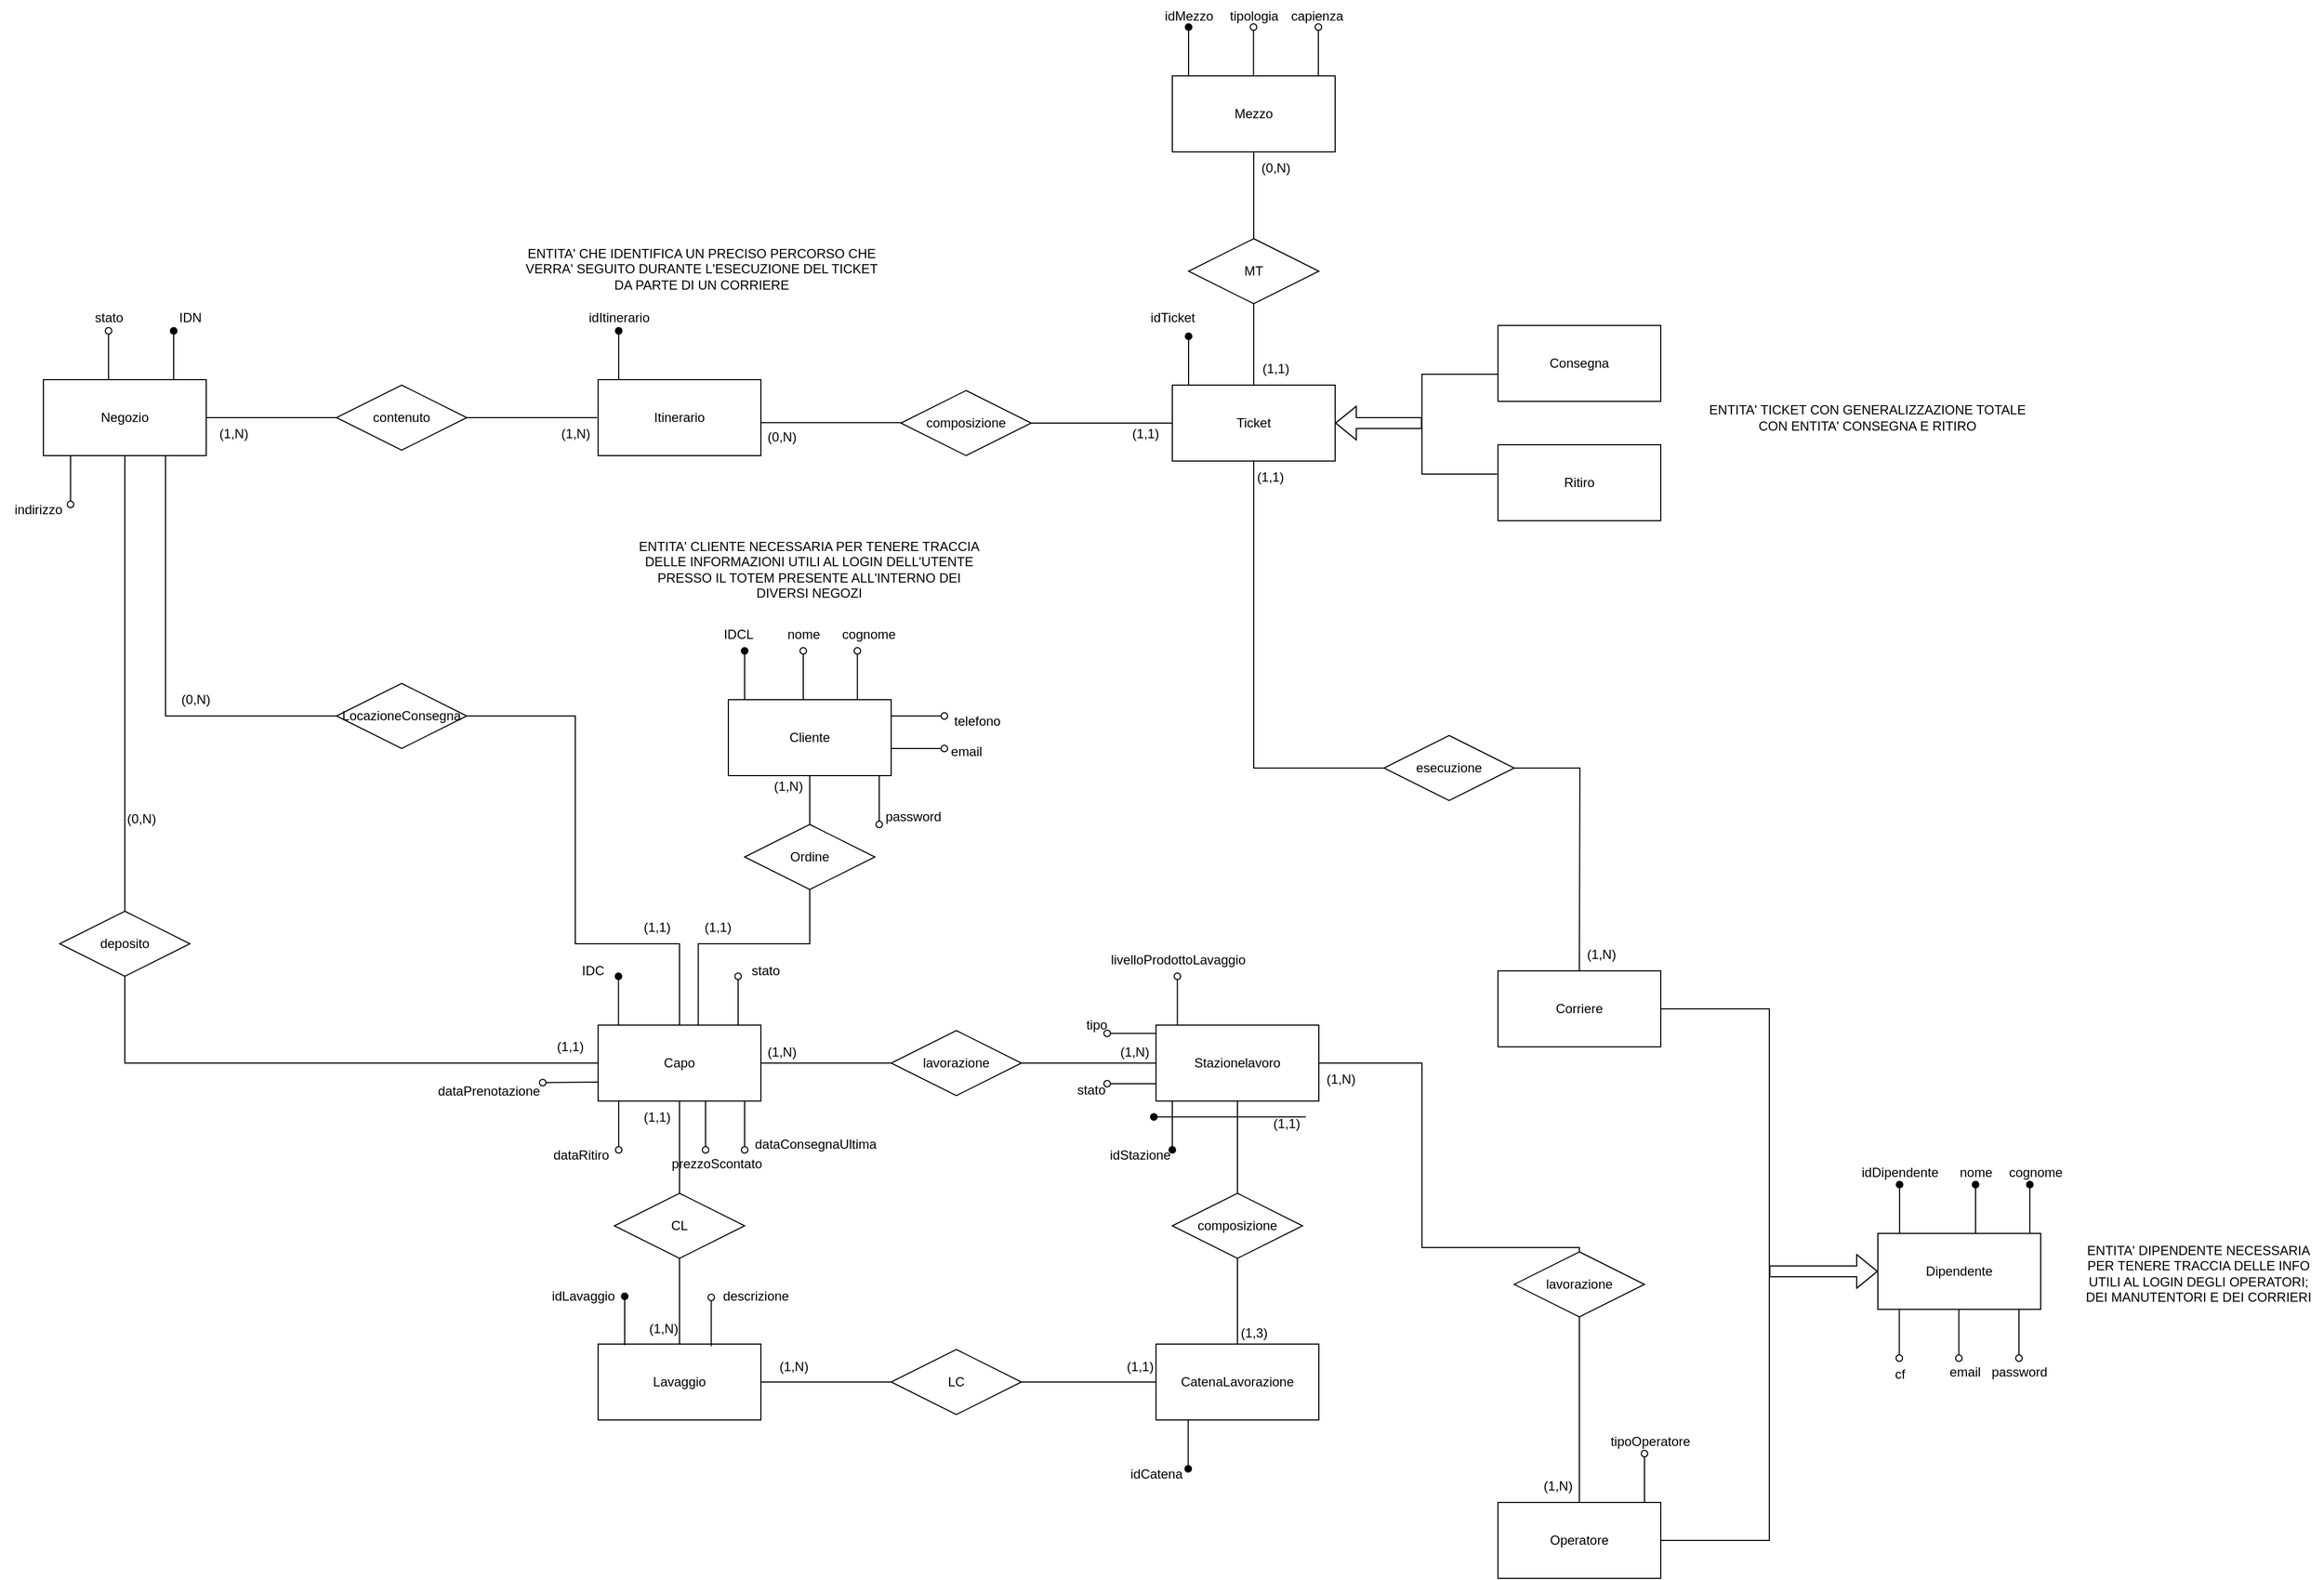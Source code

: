 <mxfile version="26.0.11">
  <diagram name="Pagina-1" id="8NmLOyiehX31uicMf2Df">
    <mxGraphModel grid="1" page="1" gridSize="10" guides="1" tooltips="1" connect="1" arrows="1" fold="1" pageScale="1" pageWidth="827" pageHeight="1169" math="0" shadow="0">
      <root>
        <mxCell id="0" />
        <mxCell id="1" parent="0" />
        <mxCell id="BSL_xYLB4QDLoyPBd5GA-84" style="edgeStyle=orthogonalEdgeStyle;rounded=0;orthogonalLoop=1;jettySize=auto;html=1;startArrow=open;startFill=0;endArrow=none;shape=flexArrow;fillColor=light-dark(#FFFFFF,#FFFFFF);" edge="1" parent="1" source="BSL_xYLB4QDLoyPBd5GA-8">
          <mxGeometry relative="1" as="geometry">
            <mxPoint x="2307" y="550" as="targetPoint" />
          </mxGeometry>
        </mxCell>
        <mxCell id="BSL_xYLB4QDLoyPBd5GA-8" value="Ticket" style="whiteSpace=wrap;html=1;align=center;" vertex="1" parent="1">
          <mxGeometry x="2077" y="515" width="150" height="70" as="geometry" />
        </mxCell>
        <mxCell id="BSL_xYLB4QDLoyPBd5GA-10" value="Capo" style="whiteSpace=wrap;html=1;align=center;" vertex="1" parent="1">
          <mxGeometry x="1548" y="1105" width="150" height="70" as="geometry" />
        </mxCell>
        <mxCell id="BSL_xYLB4QDLoyPBd5GA-11" value="Cliente" style="whiteSpace=wrap;html=1;align=center;" vertex="1" parent="1">
          <mxGeometry x="1668" y="805" width="150" height="70" as="geometry" />
        </mxCell>
        <mxCell id="BSL_xYLB4QDLoyPBd5GA-12" value="Corriere" style="whiteSpace=wrap;html=1;align=center;" vertex="1" parent="1">
          <mxGeometry x="2377" y="1055" width="150" height="70" as="geometry" />
        </mxCell>
        <mxCell id="BSL_xYLB4QDLoyPBd5GA-13" value="Mezzo" style="whiteSpace=wrap;html=1;align=center;" vertex="1" parent="1">
          <mxGeometry x="2077" y="230" width="150" height="70" as="geometry" />
        </mxCell>
        <mxCell id="BSL_xYLB4QDLoyPBd5GA-14" value="Negozio" style="whiteSpace=wrap;html=1;align=center;" vertex="1" parent="1">
          <mxGeometry x="1037" y="510" width="150" height="70" as="geometry" />
        </mxCell>
        <mxCell id="BSL_xYLB4QDLoyPBd5GA-15" value="Itinerario" style="whiteSpace=wrap;html=1;align=center;" vertex="1" parent="1">
          <mxGeometry x="1548" y="510" width="150" height="70" as="geometry" />
        </mxCell>
        <mxCell id="BSL_xYLB4QDLoyPBd5GA-16" value="Stazionelavoro" style="whiteSpace=wrap;html=1;align=center;" vertex="1" parent="1">
          <mxGeometry x="2062" y="1105" width="150" height="70" as="geometry" />
        </mxCell>
        <mxCell id="BSL_xYLB4QDLoyPBd5GA-88" style="edgeStyle=orthogonalEdgeStyle;rounded=0;orthogonalLoop=1;jettySize=auto;html=1;endArrow=none;startFill=0;shape=flexArrow;startArrow=block;fillColor=light-dark(#FFFFFF,#FFFFFF);" edge="1" parent="1" source="BSL_xYLB4QDLoyPBd5GA-18">
          <mxGeometry relative="1" as="geometry">
            <mxPoint x="2627" y="1332" as="targetPoint" />
          </mxGeometry>
        </mxCell>
        <mxCell id="BSL_xYLB4QDLoyPBd5GA-18" value="Dipendente" style="whiteSpace=wrap;html=1;align=center;" vertex="1" parent="1">
          <mxGeometry x="2727" y="1297" width="150" height="70" as="geometry" />
        </mxCell>
        <mxCell id="BSL_xYLB4QDLoyPBd5GA-19" value="Operatore" style="whiteSpace=wrap;html=1;align=center;" vertex="1" parent="1">
          <mxGeometry x="2377" y="1545" width="150" height="70" as="geometry" />
        </mxCell>
        <mxCell id="BSL_xYLB4QDLoyPBd5GA-21" value="CatenaLavorazione" style="whiteSpace=wrap;html=1;align=center;" vertex="1" parent="1">
          <mxGeometry x="2062" y="1399" width="150" height="70" as="geometry" />
        </mxCell>
        <mxCell id="BSL_xYLB4QDLoyPBd5GA-73" style="edgeStyle=orthogonalEdgeStyle;rounded=0;orthogonalLoop=1;jettySize=auto;html=1;exitX=0.5;exitY=0;exitDx=0;exitDy=0;entryX=0.5;entryY=1;entryDx=0;entryDy=0;endArrow=none;startFill=0;" edge="1" parent="1" source="BSL_xYLB4QDLoyPBd5GA-22" target="BSL_xYLB4QDLoyPBd5GA-65">
          <mxGeometry relative="1" as="geometry" />
        </mxCell>
        <mxCell id="BSL_xYLB4QDLoyPBd5GA-22" value="Lavaggio" style="whiteSpace=wrap;html=1;align=center;" vertex="1" parent="1">
          <mxGeometry x="1548" y="1399" width="150" height="70" as="geometry" />
        </mxCell>
        <mxCell id="BSL_xYLB4QDLoyPBd5GA-24" value="Consegna" style="whiteSpace=wrap;html=1;align=center;" vertex="1" parent="1">
          <mxGeometry x="2377" y="460" width="150" height="70" as="geometry" />
        </mxCell>
        <mxCell id="BSL_xYLB4QDLoyPBd5GA-26" value="Ritiro" style="whiteSpace=wrap;html=1;align=center;" vertex="1" parent="1">
          <mxGeometry x="2377" y="570" width="150" height="70" as="geometry" />
        </mxCell>
        <mxCell id="BSL_xYLB4QDLoyPBd5GA-48" style="edgeStyle=orthogonalEdgeStyle;rounded=0;orthogonalLoop=1;jettySize=auto;html=1;endArrow=none;startFill=0;" edge="1" parent="1" source="BSL_xYLB4QDLoyPBd5GA-33">
          <mxGeometry relative="1" as="geometry">
            <mxPoint x="1547.0" y="545" as="targetPoint" />
          </mxGeometry>
        </mxCell>
        <mxCell id="BSL_xYLB4QDLoyPBd5GA-33" value="contenuto" style="shape=rhombus;perimeter=rhombusPerimeter;whiteSpace=wrap;html=1;align=center;" vertex="1" parent="1">
          <mxGeometry x="1307" y="515" width="120" height="60" as="geometry" />
        </mxCell>
        <mxCell id="BSL_xYLB4QDLoyPBd5GA-34" value="composizione" style="shape=rhombus;perimeter=rhombusPerimeter;whiteSpace=wrap;html=1;align=center;" vertex="1" parent="1">
          <mxGeometry x="1827" y="520" width="120" height="60" as="geometry" />
        </mxCell>
        <mxCell id="BSL_xYLB4QDLoyPBd5GA-46" style="edgeStyle=orthogonalEdgeStyle;rounded=0;orthogonalLoop=1;jettySize=auto;html=1;exitX=0.5;exitY=1;exitDx=0;exitDy=0;entryX=0.5;entryY=0;entryDx=0;entryDy=0;endArrow=none;startFill=0;" edge="1" parent="1" source="BSL_xYLB4QDLoyPBd5GA-35" target="BSL_xYLB4QDLoyPBd5GA-8">
          <mxGeometry relative="1" as="geometry" />
        </mxCell>
        <mxCell id="BSL_xYLB4QDLoyPBd5GA-35" value="MT" style="shape=rhombus;perimeter=rhombusPerimeter;whiteSpace=wrap;html=1;align=center;" vertex="1" parent="1">
          <mxGeometry x="2092" y="380" width="120" height="60" as="geometry" />
        </mxCell>
        <mxCell id="BSL_xYLB4QDLoyPBd5GA-41" value="" style="endArrow=none;html=1;rounded=0;exitX=1;exitY=0.5;exitDx=0;exitDy=0;entryX=0;entryY=0.5;entryDx=0;entryDy=0;" edge="1" parent="1" source="BSL_xYLB4QDLoyPBd5GA-34" target="BSL_xYLB4QDLoyPBd5GA-8">
          <mxGeometry relative="1" as="geometry">
            <mxPoint x="1917" y="548.46" as="sourcePoint" />
            <mxPoint x="2077" y="548.46" as="targetPoint" />
          </mxGeometry>
        </mxCell>
        <mxCell id="BSL_xYLB4QDLoyPBd5GA-42" value="" style="endArrow=none;html=1;rounded=0;exitX=0.5;exitY=1;exitDx=0;exitDy=0;entryX=0.5;entryY=0;entryDx=0;entryDy=0;" edge="1" parent="1" source="BSL_xYLB4QDLoyPBd5GA-13" target="BSL_xYLB4QDLoyPBd5GA-35">
          <mxGeometry relative="1" as="geometry">
            <mxPoint x="1908" y="418.67" as="sourcePoint" />
            <mxPoint x="2068" y="418.67" as="targetPoint" />
          </mxGeometry>
        </mxCell>
        <mxCell id="BSL_xYLB4QDLoyPBd5GA-47" value="" style="endArrow=none;html=1;rounded=0;exitX=1;exitY=0.5;exitDx=0;exitDy=0;entryX=0;entryY=0.5;entryDx=0;entryDy=0;" edge="1" parent="1">
          <mxGeometry relative="1" as="geometry">
            <mxPoint x="1698" y="549.57" as="sourcePoint" />
            <mxPoint x="1828" y="549.57" as="targetPoint" />
          </mxGeometry>
        </mxCell>
        <mxCell id="BSL_xYLB4QDLoyPBd5GA-49" style="edgeStyle=orthogonalEdgeStyle;rounded=0;orthogonalLoop=1;jettySize=auto;html=1;endArrow=none;startFill=0;exitX=1;exitY=0.5;exitDx=0;exitDy=0;" edge="1" parent="1" source="BSL_xYLB4QDLoyPBd5GA-14">
          <mxGeometry relative="1" as="geometry">
            <mxPoint x="1307" y="545" as="targetPoint" />
            <mxPoint x="1187" y="544.7" as="sourcePoint" />
          </mxGeometry>
        </mxCell>
        <mxCell id="BSL_xYLB4QDLoyPBd5GA-54" style="edgeStyle=orthogonalEdgeStyle;rounded=0;orthogonalLoop=1;jettySize=auto;html=1;exitX=0.5;exitY=1;exitDx=0;exitDy=0;entryX=0.615;entryY=0.002;entryDx=0;entryDy=0;endArrow=none;startFill=0;entryPerimeter=0;" edge="1" parent="1" source="BSL_xYLB4QDLoyPBd5GA-56" target="BSL_xYLB4QDLoyPBd5GA-10">
          <mxGeometry relative="1" as="geometry">
            <mxPoint x="571" y="1125" as="targetPoint" />
            <Array as="points">
              <mxPoint x="1743" y="1030" />
              <mxPoint x="1640" y="1030" />
            </Array>
          </mxGeometry>
        </mxCell>
        <mxCell id="BSL_xYLB4QDLoyPBd5GA-55" style="edgeStyle=orthogonalEdgeStyle;rounded=0;orthogonalLoop=1;jettySize=auto;html=1;exitX=0.5;exitY=0;exitDx=0;exitDy=0;entryX=0.5;entryY=1;entryDx=0;entryDy=0;endArrow=none;startFill=0;" edge="1" parent="1" source="BSL_xYLB4QDLoyPBd5GA-56" target="BSL_xYLB4QDLoyPBd5GA-11">
          <mxGeometry relative="1" as="geometry">
            <mxPoint x="261" y="1125" as="targetPoint" />
          </mxGeometry>
        </mxCell>
        <mxCell id="BSL_xYLB4QDLoyPBd5GA-56" value="Ordine" style="shape=rhombus;perimeter=rhombusPerimeter;whiteSpace=wrap;html=1;align=center;" vertex="1" parent="1">
          <mxGeometry x="1683" y="920" width="120" height="60" as="geometry" />
        </mxCell>
        <mxCell id="BSL_xYLB4QDLoyPBd5GA-62" style="edgeStyle=orthogonalEdgeStyle;rounded=0;orthogonalLoop=1;jettySize=auto;html=1;exitX=0.5;exitY=1;exitDx=0;exitDy=0;entryX=0;entryY=0.5;entryDx=0;entryDy=0;endArrow=none;startFill=0;" edge="1" parent="1" source="0ST2DalK9iaWjP2B9BpB-4" target="BSL_xYLB4QDLoyPBd5GA-10">
          <mxGeometry relative="1" as="geometry">
            <mxPoint x="1112" y="1105" as="targetPoint" />
            <mxPoint x="1112" y="1015" as="sourcePoint" />
          </mxGeometry>
        </mxCell>
        <mxCell id="BSL_xYLB4QDLoyPBd5GA-64" value="" style="endArrow=none;html=1;rounded=0;exitX=0.5;exitY=1;exitDx=0;exitDy=0;entryX=0.5;entryY=0;entryDx=0;entryDy=0;" edge="1" parent="1" source="BSL_xYLB4QDLoyPBd5GA-14" target="0ST2DalK9iaWjP2B9BpB-4">
          <mxGeometry relative="1" as="geometry">
            <mxPoint x="1112" y="875" as="sourcePoint" />
            <mxPoint x="1112" y="955" as="targetPoint" />
          </mxGeometry>
        </mxCell>
        <mxCell id="BSL_xYLB4QDLoyPBd5GA-67" style="edgeStyle=orthogonalEdgeStyle;rounded=0;orthogonalLoop=1;jettySize=auto;html=1;exitX=0.5;exitY=0;exitDx=0;exitDy=0;entryX=0.5;entryY=1;entryDx=0;entryDy=0;endArrow=none;startFill=0;" edge="1" parent="1" source="BSL_xYLB4QDLoyPBd5GA-65" target="BSL_xYLB4QDLoyPBd5GA-10">
          <mxGeometry relative="1" as="geometry" />
        </mxCell>
        <mxCell id="BSL_xYLB4QDLoyPBd5GA-65" value="CL" style="shape=rhombus;perimeter=rhombusPerimeter;whiteSpace=wrap;html=1;align=center;" vertex="1" parent="1">
          <mxGeometry x="1563" y="1260" width="120" height="60" as="geometry" />
        </mxCell>
        <mxCell id="BSL_xYLB4QDLoyPBd5GA-74" style="edgeStyle=orthogonalEdgeStyle;rounded=0;orthogonalLoop=1;jettySize=auto;html=1;exitX=0;exitY=0.5;exitDx=0;exitDy=0;endArrow=none;startFill=0;entryX=1;entryY=0.5;entryDx=0;entryDy=0;" edge="1" parent="1" source="BSL_xYLB4QDLoyPBd5GA-76" target="BSL_xYLB4QDLoyPBd5GA-10">
          <mxGeometry relative="1" as="geometry">
            <mxPoint x="1697" y="1140" as="targetPoint" />
          </mxGeometry>
        </mxCell>
        <mxCell id="BSL_xYLB4QDLoyPBd5GA-75" style="edgeStyle=orthogonalEdgeStyle;rounded=0;orthogonalLoop=1;jettySize=auto;html=1;exitX=1;exitY=0.5;exitDx=0;exitDy=0;entryX=0;entryY=0.5;entryDx=0;entryDy=0;endArrow=none;startFill=0;" edge="1" parent="1" source="BSL_xYLB4QDLoyPBd5GA-76" target="BSL_xYLB4QDLoyPBd5GA-16">
          <mxGeometry relative="1" as="geometry">
            <mxPoint x="2059" y="1140" as="targetPoint" />
          </mxGeometry>
        </mxCell>
        <mxCell id="BSL_xYLB4QDLoyPBd5GA-76" value="lavorazione" style="shape=rhombus;perimeter=rhombusPerimeter;whiteSpace=wrap;html=1;align=center;" vertex="1" parent="1">
          <mxGeometry x="1818" y="1110" width="120" height="60" as="geometry" />
        </mxCell>
        <mxCell id="BSL_xYLB4QDLoyPBd5GA-78" style="edgeStyle=orthogonalEdgeStyle;rounded=0;orthogonalLoop=1;jettySize=auto;html=1;exitX=0.5;exitY=1;exitDx=0;exitDy=0;entryX=0.5;entryY=0;entryDx=0;entryDy=0;endArrow=none;startFill=0;" edge="1" parent="1" source="BSL_xYLB4QDLoyPBd5GA-80" target="BSL_xYLB4QDLoyPBd5GA-21">
          <mxGeometry relative="1" as="geometry">
            <mxPoint x="2137" y="1400" as="targetPoint" />
          </mxGeometry>
        </mxCell>
        <mxCell id="BSL_xYLB4QDLoyPBd5GA-79" style="edgeStyle=orthogonalEdgeStyle;rounded=0;orthogonalLoop=1;jettySize=auto;html=1;exitX=0.5;exitY=0;exitDx=0;exitDy=0;entryX=0.5;entryY=1;entryDx=0;entryDy=0;endArrow=none;startFill=0;" edge="1" parent="1" source="BSL_xYLB4QDLoyPBd5GA-80" target="BSL_xYLB4QDLoyPBd5GA-16">
          <mxGeometry relative="1" as="geometry">
            <mxPoint x="2137" y="1175" as="targetPoint" />
          </mxGeometry>
        </mxCell>
        <mxCell id="BSL_xYLB4QDLoyPBd5GA-80" value="composizione" style="shape=rhombus;perimeter=rhombusPerimeter;whiteSpace=wrap;html=1;align=center;" vertex="1" parent="1">
          <mxGeometry x="2077" y="1260" width="120" height="60" as="geometry" />
        </mxCell>
        <mxCell id="BSL_xYLB4QDLoyPBd5GA-87" style="edgeStyle=orthogonalEdgeStyle;rounded=0;orthogonalLoop=1;jettySize=auto;html=1;endArrow=none;startFill=0;exitX=0;exitY=0.643;exitDx=0;exitDy=0;exitPerimeter=0;entryX=-0.005;entryY=0.386;entryDx=0;entryDy=0;entryPerimeter=0;" edge="1" parent="1" source="BSL_xYLB4QDLoyPBd5GA-24" target="BSL_xYLB4QDLoyPBd5GA-26">
          <mxGeometry relative="1" as="geometry">
            <mxPoint x="2307" y="505" as="sourcePoint" />
            <mxPoint x="2307" y="595" as="targetPoint" />
            <Array as="points">
              <mxPoint x="2307" y="505" />
              <mxPoint x="2307" y="597" />
            </Array>
          </mxGeometry>
        </mxCell>
        <mxCell id="BSL_xYLB4QDLoyPBd5GA-89" style="edgeStyle=orthogonalEdgeStyle;rounded=0;orthogonalLoop=1;jettySize=auto;html=1;endArrow=none;startFill=0;entryX=1;entryY=0.5;entryDx=0;entryDy=0;exitX=1;exitY=0.5;exitDx=0;exitDy=0;" edge="1" parent="1" source="BSL_xYLB4QDLoyPBd5GA-19" target="BSL_xYLB4QDLoyPBd5GA-12">
          <mxGeometry relative="1" as="geometry">
            <mxPoint x="2627" y="1095" as="targetPoint" />
            <mxPoint x="2627" y="1870" as="sourcePoint" />
            <Array as="points">
              <mxPoint x="2627" y="1580" />
              <mxPoint x="2627" y="1090" />
            </Array>
          </mxGeometry>
        </mxCell>
        <mxCell id="BSL_xYLB4QDLoyPBd5GA-93" style="edgeStyle=orthogonalEdgeStyle;rounded=0;orthogonalLoop=1;jettySize=auto;html=1;exitX=1;exitY=0.5;exitDx=0;exitDy=0;entryX=0.5;entryY=0;entryDx=0;entryDy=0;endArrow=none;startFill=0;" edge="1" parent="1" source="BSL_xYLB4QDLoyPBd5GA-94">
          <mxGeometry relative="1" as="geometry">
            <mxPoint x="2452" y="1055" as="targetPoint" />
          </mxGeometry>
        </mxCell>
        <mxCell id="BSL_xYLB4QDLoyPBd5GA-94" value="esecuzione" style="shape=rhombus;perimeter=rhombusPerimeter;whiteSpace=wrap;html=1;align=center;" vertex="1" parent="1">
          <mxGeometry x="2272" y="838" width="120" height="60" as="geometry" />
        </mxCell>
        <mxCell id="BSL_xYLB4QDLoyPBd5GA-95" value="" style="endArrow=none;html=1;rounded=0;exitX=0.5;exitY=1;exitDx=0;exitDy=0;entryX=0;entryY=0.5;entryDx=0;entryDy=0;" edge="1" parent="1" source="BSL_xYLB4QDLoyPBd5GA-8" target="BSL_xYLB4QDLoyPBd5GA-94">
          <mxGeometry relative="1" as="geometry">
            <mxPoint x="2452" y="840" as="sourcePoint" />
            <mxPoint x="2368" y="958.67" as="targetPoint" />
            <Array as="points">
              <mxPoint x="2152" y="868" />
            </Array>
          </mxGeometry>
        </mxCell>
        <mxCell id="BSL_xYLB4QDLoyPBd5GA-102" style="edgeStyle=orthogonalEdgeStyle;rounded=0;orthogonalLoop=1;jettySize=auto;html=1;exitX=0.5;exitY=1;exitDx=0;exitDy=0;entryX=0.5;entryY=0;entryDx=0;entryDy=0;endArrow=none;startFill=0;" edge="1" parent="1" source="BSL_xYLB4QDLoyPBd5GA-103" target="BSL_xYLB4QDLoyPBd5GA-19">
          <mxGeometry relative="1" as="geometry">
            <mxPoint x="2452" y="1614" as="targetPoint" />
          </mxGeometry>
        </mxCell>
        <mxCell id="BSL_xYLB4QDLoyPBd5GA-104" style="edgeStyle=orthogonalEdgeStyle;rounded=0;orthogonalLoop=1;jettySize=auto;html=1;entryX=1;entryY=0.5;entryDx=0;entryDy=0;endArrow=none;startFill=0;exitX=0.5;exitY=0;exitDx=0;exitDy=0;" edge="1" parent="1" source="BSL_xYLB4QDLoyPBd5GA-103" target="BSL_xYLB4QDLoyPBd5GA-16">
          <mxGeometry relative="1" as="geometry">
            <Array as="points">
              <mxPoint x="2452" y="1310" />
              <mxPoint x="2307" y="1310" />
              <mxPoint x="2307" y="1140" />
            </Array>
          </mxGeometry>
        </mxCell>
        <mxCell id="BSL_xYLB4QDLoyPBd5GA-103" value="lavorazione" style="shape=rhombus;perimeter=rhombusPerimeter;whiteSpace=wrap;html=1;align=center;" vertex="1" parent="1">
          <mxGeometry x="2392" y="1314" width="120" height="60" as="geometry" />
        </mxCell>
        <mxCell id="0ST2DalK9iaWjP2B9BpB-4" value="deposito" style="shape=rhombus;perimeter=rhombusPerimeter;whiteSpace=wrap;html=1;align=center;" vertex="1" parent="1">
          <mxGeometry x="1052" y="1000" width="120" height="60" as="geometry" />
        </mxCell>
        <mxCell id="0ST2DalK9iaWjP2B9BpB-19" value="" style="endArrow=oval;html=1;rounded=0;endFill=1;" edge="1" parent="1">
          <mxGeometry width="50" height="50" relative="1" as="geometry">
            <mxPoint x="1157" y="510" as="sourcePoint" />
            <mxPoint x="1157" y="465" as="targetPoint" />
          </mxGeometry>
        </mxCell>
        <mxCell id="0ST2DalK9iaWjP2B9BpB-20" value="IDN" style="text;html=1;align=center;verticalAlign=middle;resizable=0;points=[];autosize=1;strokeColor=none;fillColor=none;" vertex="1" parent="1">
          <mxGeometry x="1152" y="438" width="40" height="30" as="geometry" />
        </mxCell>
        <mxCell id="0ST2DalK9iaWjP2B9BpB-21" value="" style="endArrow=oval;html=1;rounded=0;endFill=0;" edge="1" parent="1">
          <mxGeometry width="50" height="50" relative="1" as="geometry">
            <mxPoint x="1097" y="510" as="sourcePoint" />
            <mxPoint x="1097" y="465" as="targetPoint" />
          </mxGeometry>
        </mxCell>
        <mxCell id="0ST2DalK9iaWjP2B9BpB-22" value="stato" style="text;html=1;align=center;verticalAlign=middle;resizable=0;points=[];autosize=1;strokeColor=none;fillColor=none;" vertex="1" parent="1">
          <mxGeometry x="1072" y="438" width="50" height="30" as="geometry" />
        </mxCell>
        <mxCell id="0ST2DalK9iaWjP2B9BpB-24" value="" style="endArrow=oval;html=1;rounded=0;endFill=1;" edge="1" parent="1">
          <mxGeometry width="50" height="50" relative="1" as="geometry">
            <mxPoint x="1567" y="510" as="sourcePoint" />
            <mxPoint x="1567" y="465" as="targetPoint" />
          </mxGeometry>
        </mxCell>
        <mxCell id="0ST2DalK9iaWjP2B9BpB-25" value="idItinerario" style="text;html=1;align=center;verticalAlign=middle;resizable=0;points=[];autosize=1;strokeColor=none;fillColor=none;" vertex="1" parent="1">
          <mxGeometry x="1527" y="438" width="80" height="30" as="geometry" />
        </mxCell>
        <mxCell id="0ST2DalK9iaWjP2B9BpB-26" value="" style="endArrow=oval;html=1;rounded=0;endFill=1;" edge="1" parent="1">
          <mxGeometry width="50" height="50" relative="1" as="geometry">
            <mxPoint x="2092" y="515" as="sourcePoint" />
            <mxPoint x="2092" y="470" as="targetPoint" />
          </mxGeometry>
        </mxCell>
        <mxCell id="0ST2DalK9iaWjP2B9BpB-27" value="idTicket" style="text;html=1;align=center;verticalAlign=middle;resizable=0;points=[];autosize=1;strokeColor=none;fillColor=none;" vertex="1" parent="1">
          <mxGeometry x="2047" y="438" width="60" height="30" as="geometry" />
        </mxCell>
        <mxCell id="0ST2DalK9iaWjP2B9BpB-28" value="" style="endArrow=oval;html=1;rounded=0;endFill=1;" edge="1" parent="1">
          <mxGeometry width="50" height="50" relative="1" as="geometry">
            <mxPoint x="2092" y="230" as="sourcePoint" />
            <mxPoint x="2092" y="185" as="targetPoint" />
          </mxGeometry>
        </mxCell>
        <mxCell id="0ST2DalK9iaWjP2B9BpB-29" value="idMezzo" style="text;html=1;align=center;verticalAlign=middle;resizable=0;points=[];autosize=1;strokeColor=none;fillColor=none;" vertex="1" parent="1">
          <mxGeometry x="2057" y="160" width="70" height="30" as="geometry" />
        </mxCell>
        <mxCell id="0ST2DalK9iaWjP2B9BpB-30" value="" style="endArrow=oval;html=1;rounded=0;endFill=0;" edge="1" parent="1">
          <mxGeometry width="50" height="50" relative="1" as="geometry">
            <mxPoint x="2151.79" y="230" as="sourcePoint" />
            <mxPoint x="2151.79" y="185" as="targetPoint" />
          </mxGeometry>
        </mxCell>
        <mxCell id="0ST2DalK9iaWjP2B9BpB-31" value="tipologia" style="text;html=1;align=center;verticalAlign=middle;resizable=0;points=[];autosize=1;strokeColor=none;fillColor=none;" vertex="1" parent="1">
          <mxGeometry x="2117" y="160" width="70" height="30" as="geometry" />
        </mxCell>
        <mxCell id="0ST2DalK9iaWjP2B9BpB-32" value="" style="endArrow=oval;html=1;rounded=0;endFill=0;" edge="1" parent="1">
          <mxGeometry width="50" height="50" relative="1" as="geometry">
            <mxPoint x="2211.57" y="230" as="sourcePoint" />
            <mxPoint x="2211.57" y="185" as="targetPoint" />
          </mxGeometry>
        </mxCell>
        <mxCell id="0ST2DalK9iaWjP2B9BpB-33" value="capienza" style="text;html=1;align=center;verticalAlign=middle;resizable=0;points=[];autosize=1;strokeColor=none;fillColor=none;" vertex="1" parent="1">
          <mxGeometry x="2175" y="160" width="70" height="30" as="geometry" />
        </mxCell>
        <mxCell id="0ST2DalK9iaWjP2B9BpB-34" value="" style="endArrow=oval;html=1;rounded=0;endFill=1;" edge="1" parent="1">
          <mxGeometry width="50" height="50" relative="1" as="geometry">
            <mxPoint x="2747" y="1297" as="sourcePoint" />
            <mxPoint x="2747" y="1252" as="targetPoint" />
          </mxGeometry>
        </mxCell>
        <mxCell id="0ST2DalK9iaWjP2B9BpB-35" value="idDipendente" style="text;html=1;align=center;verticalAlign=middle;resizable=0;points=[];autosize=1;strokeColor=none;fillColor=none;" vertex="1" parent="1">
          <mxGeometry x="2702" y="1226" width="90" height="30" as="geometry" />
        </mxCell>
        <mxCell id="0ST2DalK9iaWjP2B9BpB-37" value="" style="endArrow=oval;html=1;rounded=0;endFill=1;" edge="1" parent="1">
          <mxGeometry width="50" height="50" relative="1" as="geometry">
            <mxPoint x="2817" y="1297" as="sourcePoint" />
            <mxPoint x="2817" y="1252" as="targetPoint" />
          </mxGeometry>
        </mxCell>
        <mxCell id="0ST2DalK9iaWjP2B9BpB-38" value="nome" style="text;html=1;align=center;verticalAlign=middle;resizable=0;points=[];autosize=1;strokeColor=none;fillColor=none;" vertex="1" parent="1">
          <mxGeometry x="2792" y="1226" width="50" height="30" as="geometry" />
        </mxCell>
        <mxCell id="0ST2DalK9iaWjP2B9BpB-40" value="" style="endArrow=oval;html=1;rounded=0;endFill=1;" edge="1" parent="1">
          <mxGeometry width="50" height="50" relative="1" as="geometry">
            <mxPoint x="2867" y="1297" as="sourcePoint" />
            <mxPoint x="2867" y="1252" as="targetPoint" />
          </mxGeometry>
        </mxCell>
        <mxCell id="0ST2DalK9iaWjP2B9BpB-41" value="cognome" style="text;html=1;align=center;verticalAlign=middle;resizable=0;points=[];autosize=1;strokeColor=none;fillColor=none;" vertex="1" parent="1">
          <mxGeometry x="2837" y="1226" width="70" height="30" as="geometry" />
        </mxCell>
        <mxCell id="0ST2DalK9iaWjP2B9BpB-43" value="" style="endArrow=none;html=1;rounded=0;endFill=1;startArrow=oval;startFill=0;" edge="1" parent="1">
          <mxGeometry width="50" height="50" relative="1" as="geometry">
            <mxPoint x="2746.74" y="1412" as="sourcePoint" />
            <mxPoint x="2746.74" y="1367" as="targetPoint" />
          </mxGeometry>
        </mxCell>
        <mxCell id="0ST2DalK9iaWjP2B9BpB-44" value="cf" style="text;html=1;align=center;verticalAlign=middle;resizable=0;points=[];autosize=1;strokeColor=none;fillColor=none;" vertex="1" parent="1">
          <mxGeometry x="2732" y="1412" width="30" height="30" as="geometry" />
        </mxCell>
        <mxCell id="0ST2DalK9iaWjP2B9BpB-55" value="" style="endArrow=none;html=1;rounded=0;endFill=1;startArrow=oval;startFill=1;" edge="1" parent="1">
          <mxGeometry width="50" height="50" relative="1" as="geometry">
            <mxPoint x="2091.66" y="1514" as="sourcePoint" />
            <mxPoint x="2091.66" y="1469" as="targetPoint" />
          </mxGeometry>
        </mxCell>
        <mxCell id="0ST2DalK9iaWjP2B9BpB-56" value="idCatena" style="text;html=1;align=center;verticalAlign=middle;resizable=0;points=[];autosize=1;strokeColor=none;fillColor=none;" vertex="1" parent="1">
          <mxGeometry x="2027" y="1504" width="70" height="30" as="geometry" />
        </mxCell>
        <mxCell id="0ST2DalK9iaWjP2B9BpB-58" style="edgeStyle=orthogonalEdgeStyle;rounded=0;orthogonalLoop=1;jettySize=auto;html=1;entryX=0;entryY=0.5;entryDx=0;entryDy=0;endArrow=none;startFill=0;" edge="1" parent="1" source="0ST2DalK9iaWjP2B9BpB-57" target="BSL_xYLB4QDLoyPBd5GA-21">
          <mxGeometry relative="1" as="geometry" />
        </mxCell>
        <mxCell id="0ST2DalK9iaWjP2B9BpB-59" style="edgeStyle=orthogonalEdgeStyle;rounded=0;orthogonalLoop=1;jettySize=auto;html=1;exitX=0;exitY=0.5;exitDx=0;exitDy=0;entryX=1;entryY=0.5;entryDx=0;entryDy=0;endArrow=none;startFill=0;" edge="1" parent="1" source="0ST2DalK9iaWjP2B9BpB-57" target="BSL_xYLB4QDLoyPBd5GA-22">
          <mxGeometry relative="1" as="geometry" />
        </mxCell>
        <mxCell id="0ST2DalK9iaWjP2B9BpB-57" value="LC" style="shape=rhombus;perimeter=rhombusPerimeter;whiteSpace=wrap;html=1;align=center;" vertex="1" parent="1">
          <mxGeometry x="1818" y="1404" width="120" height="60" as="geometry" />
        </mxCell>
        <mxCell id="0ST2DalK9iaWjP2B9BpB-67" value="(1,N)" style="text;html=1;align=center;verticalAlign=middle;resizable=0;points=[];autosize=1;strokeColor=none;fillColor=none;fontColor=light-dark(#000000,#FFFFFF);" vertex="1" parent="1">
          <mxGeometry x="1187" y="545" width="50" height="30" as="geometry" />
        </mxCell>
        <mxCell id="0ST2DalK9iaWjP2B9BpB-69" value="" style="endArrow=oval;html=1;rounded=0;endFill=1;" edge="1" parent="1">
          <mxGeometry width="50" height="50" relative="1" as="geometry">
            <mxPoint x="1566.79" y="1105" as="sourcePoint" />
            <mxPoint x="1566.79" y="1060" as="targetPoint" />
          </mxGeometry>
        </mxCell>
        <mxCell id="0ST2DalK9iaWjP2B9BpB-70" value="IDC" style="text;html=1;align=center;verticalAlign=middle;resizable=0;points=[];autosize=1;strokeColor=none;fillColor=none;" vertex="1" parent="1">
          <mxGeometry x="1523" y="1040" width="40" height="30" as="geometry" />
        </mxCell>
        <mxCell id="0ST2DalK9iaWjP2B9BpB-71" value="" style="endArrow=oval;html=1;rounded=0;endFill=0;" edge="1" parent="1">
          <mxGeometry width="50" height="50" relative="1" as="geometry">
            <mxPoint x="1677.0" y="1105" as="sourcePoint" />
            <mxPoint x="1677.0" y="1060" as="targetPoint" />
          </mxGeometry>
        </mxCell>
        <mxCell id="0ST2DalK9iaWjP2B9BpB-72" value="stato" style="text;html=1;align=center;verticalAlign=middle;resizable=0;points=[];autosize=1;strokeColor=none;fillColor=none;" vertex="1" parent="1">
          <mxGeometry x="1677" y="1040" width="50" height="30" as="geometry" />
        </mxCell>
        <mxCell id="0ST2DalK9iaWjP2B9BpB-74" value="" style="endArrow=none;html=1;rounded=0;endFill=1;startArrow=oval;startFill=0;" edge="1" parent="1">
          <mxGeometry width="50" height="50" relative="1" as="geometry">
            <mxPoint x="1567.0" y="1220" as="sourcePoint" />
            <mxPoint x="1567.0" y="1175" as="targetPoint" />
          </mxGeometry>
        </mxCell>
        <mxCell id="0ST2DalK9iaWjP2B9BpB-75" value="dataRitiro" style="text;html=1;align=center;verticalAlign=middle;resizable=0;points=[];autosize=1;strokeColor=none;fillColor=none;" vertex="1" parent="1">
          <mxGeometry x="1497" y="1210" width="70" height="30" as="geometry" />
        </mxCell>
        <mxCell id="0ST2DalK9iaWjP2B9BpB-76" value="" style="endArrow=none;html=1;rounded=0;endFill=1;startArrow=oval;startFill=0;" edge="1" parent="1">
          <mxGeometry width="50" height="50" relative="1" as="geometry">
            <mxPoint x="1683.0" y="1220" as="sourcePoint" />
            <mxPoint x="1683.0" y="1175" as="targetPoint" />
          </mxGeometry>
        </mxCell>
        <mxCell id="0ST2DalK9iaWjP2B9BpB-77" value="dataConsegnaUltima" style="text;html=1;align=center;verticalAlign=middle;resizable=0;points=[];autosize=1;strokeColor=none;fillColor=none;" vertex="1" parent="1">
          <mxGeometry x="1678" y="1200" width="140" height="30" as="geometry" />
        </mxCell>
        <mxCell id="0ST2DalK9iaWjP2B9BpB-78" value="" style="endArrow=none;html=1;rounded=0;endFill=1;startArrow=oval;startFill=0;" edge="1" parent="1">
          <mxGeometry width="50" height="50" relative="1" as="geometry">
            <mxPoint x="1647.0" y="1220" as="sourcePoint" />
            <mxPoint x="1647.0" y="1175" as="targetPoint" />
          </mxGeometry>
        </mxCell>
        <mxCell id="0ST2DalK9iaWjP2B9BpB-79" value="prezzoScontato" style="text;html=1;align=center;verticalAlign=middle;resizable=0;points=[];autosize=1;strokeColor=none;fillColor=none;" vertex="1" parent="1">
          <mxGeometry x="1602" y="1218" width="110" height="30" as="geometry" />
        </mxCell>
        <mxCell id="0ST2DalK9iaWjP2B9BpB-81" style="edgeStyle=orthogonalEdgeStyle;rounded=0;orthogonalLoop=1;jettySize=auto;html=1;exitX=0;exitY=0.5;exitDx=0;exitDy=0;entryX=0.75;entryY=1;entryDx=0;entryDy=0;endArrow=none;startFill=0;" edge="1" parent="1" source="0ST2DalK9iaWjP2B9BpB-80" target="BSL_xYLB4QDLoyPBd5GA-14">
          <mxGeometry relative="1" as="geometry">
            <mxPoint x="1187" y="840" as="targetPoint" />
            <Array as="points">
              <mxPoint x="1150" y="820" />
            </Array>
          </mxGeometry>
        </mxCell>
        <mxCell id="0ST2DalK9iaWjP2B9BpB-82" style="edgeStyle=orthogonalEdgeStyle;rounded=0;orthogonalLoop=1;jettySize=auto;html=1;exitX=1;exitY=0.5;exitDx=0;exitDy=0;entryX=0.5;entryY=0;entryDx=0;entryDy=0;endArrow=none;startFill=0;" edge="1" parent="1" source="0ST2DalK9iaWjP2B9BpB-80" target="BSL_xYLB4QDLoyPBd5GA-10">
          <mxGeometry relative="1" as="geometry">
            <Array as="points">
              <mxPoint x="1527" y="820" />
              <mxPoint x="1527" y="1030" />
              <mxPoint x="1623" y="1030" />
            </Array>
          </mxGeometry>
        </mxCell>
        <mxCell id="0ST2DalK9iaWjP2B9BpB-80" value="LocazioneConsegna" style="shape=rhombus;perimeter=rhombusPerimeter;whiteSpace=wrap;html=1;align=center;" vertex="1" parent="1">
          <mxGeometry x="1307" y="790" width="120" height="60" as="geometry" />
        </mxCell>
        <mxCell id="0ST2DalK9iaWjP2B9BpB-85" value="" style="endArrow=oval;html=1;rounded=0;endFill=1;" edge="1" parent="1">
          <mxGeometry width="50" height="50" relative="1" as="geometry">
            <mxPoint x="1683" y="805" as="sourcePoint" />
            <mxPoint x="1683" y="760" as="targetPoint" />
          </mxGeometry>
        </mxCell>
        <mxCell id="0ST2DalK9iaWjP2B9BpB-86" value="IDCL" style="text;html=1;align=center;verticalAlign=middle;resizable=0;points=[];autosize=1;strokeColor=none;fillColor=none;" vertex="1" parent="1">
          <mxGeometry x="1652" y="730" width="50" height="30" as="geometry" />
        </mxCell>
        <mxCell id="0ST2DalK9iaWjP2B9BpB-88" value="" style="endArrow=oval;html=1;rounded=0;endFill=0;" edge="1" parent="1">
          <mxGeometry width="50" height="50" relative="1" as="geometry">
            <mxPoint x="1737" y="805" as="sourcePoint" />
            <mxPoint x="1737" y="760" as="targetPoint" />
          </mxGeometry>
        </mxCell>
        <mxCell id="0ST2DalK9iaWjP2B9BpB-89" value="nome" style="text;html=1;align=center;verticalAlign=middle;resizable=0;points=[];autosize=1;strokeColor=none;fillColor=none;" vertex="1" parent="1">
          <mxGeometry x="1712" y="730" width="50" height="30" as="geometry" />
        </mxCell>
        <mxCell id="0ST2DalK9iaWjP2B9BpB-90" value="" style="endArrow=oval;html=1;rounded=0;endFill=0;" edge="1" parent="1">
          <mxGeometry width="50" height="50" relative="1" as="geometry">
            <mxPoint x="1786.85" y="805" as="sourcePoint" />
            <mxPoint x="1786.85" y="760" as="targetPoint" />
          </mxGeometry>
        </mxCell>
        <mxCell id="0ST2DalK9iaWjP2B9BpB-91" value="cognome" style="text;html=1;align=center;verticalAlign=middle;resizable=0;points=[];autosize=1;strokeColor=none;fillColor=none;" vertex="1" parent="1">
          <mxGeometry x="1762" y="730" width="70" height="30" as="geometry" />
        </mxCell>
        <mxCell id="0ST2DalK9iaWjP2B9BpB-93" value="" style="endArrow=oval;html=1;rounded=0;endFill=0;exitX=1.001;exitY=0.215;exitDx=0;exitDy=0;exitPerimeter=0;" edge="1" parent="1" source="BSL_xYLB4QDLoyPBd5GA-11">
          <mxGeometry width="50" height="50" relative="1" as="geometry">
            <mxPoint x="1857" y="835" as="sourcePoint" />
            <mxPoint x="1867" y="820" as="targetPoint" />
          </mxGeometry>
        </mxCell>
        <mxCell id="0ST2DalK9iaWjP2B9BpB-94" value="telefono" style="text;html=1;align=center;verticalAlign=middle;resizable=0;points=[];autosize=1;strokeColor=none;fillColor=none;" vertex="1" parent="1">
          <mxGeometry x="1862" y="810" width="70" height="30" as="geometry" />
        </mxCell>
        <mxCell id="0ST2DalK9iaWjP2B9BpB-95" value="" style="endArrow=oval;html=1;rounded=0;endFill=0;exitX=1.001;exitY=0.215;exitDx=0;exitDy=0;exitPerimeter=0;" edge="1" parent="1">
          <mxGeometry width="50" height="50" relative="1" as="geometry">
            <mxPoint x="1818" y="850" as="sourcePoint" />
            <mxPoint x="1867" y="850" as="targetPoint" />
          </mxGeometry>
        </mxCell>
        <mxCell id="0ST2DalK9iaWjP2B9BpB-96" value="email" style="text;html=1;align=center;verticalAlign=middle;resizable=0;points=[];autosize=1;strokeColor=none;fillColor=none;" vertex="1" parent="1">
          <mxGeometry x="1862" y="838" width="50" height="30" as="geometry" />
        </mxCell>
        <mxCell id="0ST2DalK9iaWjP2B9BpB-97" value="" style="endArrow=none;html=1;rounded=0;endFill=1;startArrow=oval;startFill=0;" edge="1" parent="1">
          <mxGeometry width="50" height="50" relative="1" as="geometry">
            <mxPoint x="1807" y="920" as="sourcePoint" />
            <mxPoint x="1807" y="875" as="targetPoint" />
          </mxGeometry>
        </mxCell>
        <mxCell id="0ST2DalK9iaWjP2B9BpB-98" value="password" style="text;html=1;align=center;verticalAlign=middle;resizable=0;points=[];autosize=1;strokeColor=none;fillColor=none;" vertex="1" parent="1">
          <mxGeometry x="1803" y="898" width="70" height="30" as="geometry" />
        </mxCell>
        <mxCell id="0ST2DalK9iaWjP2B9BpB-100" value="" style="endArrow=oval;html=1;rounded=0;endFill=1;" edge="1" parent="1">
          <mxGeometry width="50" height="50" relative="1" as="geometry">
            <mxPoint x="1572.5" y="1400" as="sourcePoint" />
            <mxPoint x="1572.5" y="1355" as="targetPoint" />
          </mxGeometry>
        </mxCell>
        <mxCell id="0ST2DalK9iaWjP2B9BpB-101" value="idLavaggio" style="text;html=1;align=center;verticalAlign=middle;resizable=0;points=[];autosize=1;strokeColor=none;fillColor=none;" vertex="1" parent="1">
          <mxGeometry x="1493.5" y="1340" width="80" height="30" as="geometry" />
        </mxCell>
        <mxCell id="0ST2DalK9iaWjP2B9BpB-103" value="" style="endArrow=oval;html=1;rounded=0;endFill=0;" edge="1" parent="1">
          <mxGeometry width="50" height="50" relative="1" as="geometry">
            <mxPoint x="1652.24" y="1401" as="sourcePoint" />
            <mxPoint x="1652.24" y="1356" as="targetPoint" />
          </mxGeometry>
        </mxCell>
        <mxCell id="0ST2DalK9iaWjP2B9BpB-104" value="descrizione" style="text;html=1;align=center;verticalAlign=middle;resizable=0;points=[];autosize=1;strokeColor=none;fillColor=none;" vertex="1" parent="1">
          <mxGeometry x="1652.5" y="1340" width="80" height="30" as="geometry" />
        </mxCell>
        <mxCell id="0ST2DalK9iaWjP2B9BpB-105" value="" style="endArrow=none;html=1;rounded=0;endFill=1;startFill=0;startArrow=oval;" edge="1" parent="1">
          <mxGeometry width="50" height="50" relative="1" as="geometry">
            <mxPoint x="2801.62" y="1412" as="sourcePoint" />
            <mxPoint x="2801.62" y="1367" as="targetPoint" />
          </mxGeometry>
        </mxCell>
        <mxCell id="0ST2DalK9iaWjP2B9BpB-106" value="email" style="text;html=1;align=center;verticalAlign=middle;resizable=0;points=[];autosize=1;strokeColor=none;fillColor=none;" vertex="1" parent="1">
          <mxGeometry x="2782" y="1410" width="50" height="30" as="geometry" />
        </mxCell>
        <mxCell id="0ST2DalK9iaWjP2B9BpB-108" value="" style="endArrow=none;html=1;rounded=0;endFill=1;startFill=0;startArrow=oval;" edge="1" parent="1">
          <mxGeometry width="50" height="50" relative="1" as="geometry">
            <mxPoint x="2857" y="1412" as="sourcePoint" />
            <mxPoint x="2857" y="1367" as="targetPoint" />
          </mxGeometry>
        </mxCell>
        <mxCell id="0ST2DalK9iaWjP2B9BpB-109" value="password" style="text;html=1;align=center;verticalAlign=middle;resizable=0;points=[];autosize=1;strokeColor=none;fillColor=none;" vertex="1" parent="1">
          <mxGeometry x="2822" y="1410" width="70" height="30" as="geometry" />
        </mxCell>
        <mxCell id="0ST2DalK9iaWjP2B9BpB-115" value="(1,N)" style="text;html=1;align=center;verticalAlign=middle;resizable=0;points=[];autosize=1;strokeColor=none;fillColor=none;" vertex="1" parent="1">
          <mxGeometry x="1502" y="545" width="50" height="30" as="geometry" />
        </mxCell>
        <mxCell id="0ST2DalK9iaWjP2B9BpB-116" value="(0,N)" style="text;html=1;align=center;verticalAlign=middle;resizable=0;points=[];autosize=1;strokeColor=none;fillColor=none;" vertex="1" parent="1">
          <mxGeometry x="1692" y="548" width="50" height="30" as="geometry" />
        </mxCell>
        <mxCell id="0ST2DalK9iaWjP2B9BpB-117" value="(1,1)" style="text;html=1;align=center;verticalAlign=middle;resizable=0;points=[];autosize=1;strokeColor=none;fillColor=none;" vertex="1" parent="1">
          <mxGeometry x="2027" y="545" width="50" height="30" as="geometry" />
        </mxCell>
        <mxCell id="0ST2DalK9iaWjP2B9BpB-118" value="(0,N)" style="text;html=1;align=center;verticalAlign=middle;resizable=0;points=[];autosize=1;strokeColor=none;fillColor=none;" vertex="1" parent="1">
          <mxGeometry x="2147" y="300" width="50" height="30" as="geometry" />
        </mxCell>
        <mxCell id="0ST2DalK9iaWjP2B9BpB-119" value="(1,1)" style="text;html=1;align=center;verticalAlign=middle;resizable=0;points=[];autosize=1;strokeColor=none;fillColor=none;" vertex="1" parent="1">
          <mxGeometry x="2147" y="485" width="50" height="30" as="geometry" />
        </mxCell>
        <mxCell id="0ST2DalK9iaWjP2B9BpB-120" value="(1,1)" style="text;html=1;align=center;verticalAlign=middle;resizable=0;points=[];autosize=1;strokeColor=none;fillColor=none;" vertex="1" parent="1">
          <mxGeometry x="2142" y="585" width="50" height="30" as="geometry" />
        </mxCell>
        <mxCell id="0ST2DalK9iaWjP2B9BpB-121" value="(1,N)" style="text;html=1;align=center;verticalAlign=middle;resizable=0;points=[];autosize=1;strokeColor=none;fillColor=none;" vertex="1" parent="1">
          <mxGeometry x="2447" y="1025" width="50" height="30" as="geometry" />
        </mxCell>
        <mxCell id="0ST2DalK9iaWjP2B9BpB-122" value="(0,N)" style="text;html=1;align=center;verticalAlign=middle;resizable=0;points=[];autosize=1;strokeColor=none;fillColor=none;" vertex="1" parent="1">
          <mxGeometry x="1102" y="900" width="50" height="30" as="geometry" />
        </mxCell>
        <mxCell id="0ST2DalK9iaWjP2B9BpB-125" value="(1,1)" style="text;html=1;align=center;verticalAlign=middle;resizable=0;points=[];autosize=1;strokeColor=none;fillColor=none;" vertex="1" parent="1">
          <mxGeometry x="1497" y="1110" width="50" height="30" as="geometry" />
        </mxCell>
        <mxCell id="0ST2DalK9iaWjP2B9BpB-128" value="(1,1)" style="text;html=1;align=center;verticalAlign=middle;resizable=0;points=[];autosize=1;strokeColor=none;fillColor=none;" vertex="1" parent="1">
          <mxGeometry x="1577" y="1175" width="50" height="30" as="geometry" />
        </mxCell>
        <mxCell id="0ST2DalK9iaWjP2B9BpB-129" value="(1,N)" style="text;html=1;align=center;verticalAlign=middle;resizable=0;points=[];autosize=1;strokeColor=none;fillColor=none;" vertex="1" parent="1">
          <mxGeometry x="1582.5" y="1370" width="50" height="30" as="geometry" />
        </mxCell>
        <mxCell id="0ST2DalK9iaWjP2B9BpB-130" value="(1,N)" style="text;html=1;align=center;verticalAlign=middle;resizable=0;points=[];autosize=1;strokeColor=none;fillColor=none;" vertex="1" parent="1">
          <mxGeometry x="1692" y="1115" width="50" height="30" as="geometry" />
        </mxCell>
        <mxCell id="0ST2DalK9iaWjP2B9BpB-131" value="(1,N)" style="text;html=1;align=center;verticalAlign=middle;resizable=0;points=[];autosize=1;strokeColor=none;fillColor=none;" vertex="1" parent="1">
          <mxGeometry x="2017" y="1115" width="50" height="30" as="geometry" />
        </mxCell>
        <mxCell id="0ST2DalK9iaWjP2B9BpB-133" value="(1,3)" style="text;html=1;align=center;verticalAlign=middle;resizable=0;points=[];autosize=1;strokeColor=none;fillColor=none;" vertex="1" parent="1">
          <mxGeometry x="2127" y="1374" width="50" height="30" as="geometry" />
        </mxCell>
        <mxCell id="0ST2DalK9iaWjP2B9BpB-139" value="(1,N)" style="text;html=1;align=center;verticalAlign=middle;resizable=0;points=[];autosize=1;strokeColor=none;fillColor=none;" vertex="1" parent="1">
          <mxGeometry x="2207" y="1140" width="50" height="30" as="geometry" />
        </mxCell>
        <mxCell id="0ST2DalK9iaWjP2B9BpB-140" value="(1,N)" style="text;html=1;align=center;verticalAlign=middle;resizable=0;points=[];autosize=1;strokeColor=none;fillColor=none;" vertex="1" parent="1">
          <mxGeometry x="2407" y="1515" width="50" height="30" as="geometry" />
        </mxCell>
        <mxCell id="0ST2DalK9iaWjP2B9BpB-141" value="(1,1)" style="text;html=1;align=center;verticalAlign=middle;resizable=0;points=[];autosize=1;strokeColor=none;fillColor=none;" vertex="1" parent="1">
          <mxGeometry x="2022" y="1405" width="50" height="30" as="geometry" />
        </mxCell>
        <mxCell id="0ST2DalK9iaWjP2B9BpB-142" value="(1,N)" style="text;html=1;align=center;verticalAlign=middle;resizable=0;points=[];autosize=1;strokeColor=none;fillColor=none;" vertex="1" parent="1">
          <mxGeometry x="1702.5" y="1405" width="50" height="30" as="geometry" />
        </mxCell>
        <mxCell id="0ST2DalK9iaWjP2B9BpB-143" value="(0,N)" style="text;html=1;align=center;verticalAlign=middle;resizable=0;points=[];autosize=1;strokeColor=none;fillColor=none;" vertex="1" parent="1">
          <mxGeometry x="1152" y="790" width="50" height="30" as="geometry" />
        </mxCell>
        <mxCell id="0ST2DalK9iaWjP2B9BpB-144" value="(1,1)" style="text;html=1;align=center;verticalAlign=middle;resizable=0;points=[];autosize=1;strokeColor=none;fillColor=none;" vertex="1" parent="1">
          <mxGeometry x="1577" y="1000" width="50" height="30" as="geometry" />
        </mxCell>
        <mxCell id="0ST2DalK9iaWjP2B9BpB-145" value="(1,1)" style="text;html=1;align=center;verticalAlign=middle;resizable=0;points=[];autosize=1;strokeColor=none;fillColor=none;" vertex="1" parent="1">
          <mxGeometry x="1633" y="1000" width="50" height="30" as="geometry" />
        </mxCell>
        <mxCell id="0ST2DalK9iaWjP2B9BpB-147" value="(1,N)" style="text;html=1;align=center;verticalAlign=middle;resizable=0;points=[];autosize=1;strokeColor=none;fillColor=none;" vertex="1" parent="1">
          <mxGeometry x="1698" y="870" width="50" height="30" as="geometry" />
        </mxCell>
        <mxCell id="0ST2DalK9iaWjP2B9BpB-152" value="" style="endArrow=none;html=1;rounded=0;endFill=1;startArrow=oval;startFill=1;" edge="1" parent="1">
          <mxGeometry width="50" height="50" relative="1" as="geometry">
            <mxPoint x="2077" y="1220" as="sourcePoint" />
            <mxPoint x="2077" y="1175" as="targetPoint" />
          </mxGeometry>
        </mxCell>
        <mxCell id="0ST2DalK9iaWjP2B9BpB-153" value="idStazione" style="text;html=1;align=center;verticalAlign=middle;resizable=0;points=[];autosize=1;strokeColor=none;fillColor=none;" vertex="1" parent="1">
          <mxGeometry x="2007" y="1210" width="80" height="30" as="geometry" />
        </mxCell>
        <mxCell id="0ST2DalK9iaWjP2B9BpB-154" value="" style="endArrow=oval;html=1;rounded=0;endFill=0;exitX=0;exitY=0.25;exitDx=0;exitDy=0;" edge="1" parent="1">
          <mxGeometry width="50" height="50" relative="1" as="geometry">
            <mxPoint x="2062" y="1112.66" as="sourcePoint" />
            <mxPoint x="2017" y="1112.66" as="targetPoint" />
          </mxGeometry>
        </mxCell>
        <mxCell id="0ST2DalK9iaWjP2B9BpB-155" value="tipo" style="text;html=1;align=center;verticalAlign=middle;resizable=0;points=[];autosize=1;strokeColor=none;fillColor=none;" vertex="1" parent="1">
          <mxGeometry x="1987" y="1090" width="40" height="30" as="geometry" />
        </mxCell>
        <mxCell id="0ST2DalK9iaWjP2B9BpB-156" value="" style="endArrow=oval;html=1;rounded=0;endFill=0;exitX=0;exitY=0.25;exitDx=0;exitDy=0;" edge="1" parent="1">
          <mxGeometry width="50" height="50" relative="1" as="geometry">
            <mxPoint x="2062" y="1159" as="sourcePoint" />
            <mxPoint x="2017" y="1159" as="targetPoint" />
          </mxGeometry>
        </mxCell>
        <mxCell id="0ST2DalK9iaWjP2B9BpB-157" value="stato" style="text;html=1;align=center;verticalAlign=middle;resizable=0;points=[];autosize=1;strokeColor=none;fillColor=none;" vertex="1" parent="1">
          <mxGeometry x="1977" y="1150" width="50" height="30" as="geometry" />
        </mxCell>
        <mxCell id="0ST2DalK9iaWjP2B9BpB-158" value="" style="endArrow=oval;html=1;rounded=0;endFill=0;startArrow=none;startFill=0;" edge="1" parent="1">
          <mxGeometry width="50" height="50" relative="1" as="geometry">
            <mxPoint x="2081.66" y="1105" as="sourcePoint" />
            <mxPoint x="2081.66" y="1060" as="targetPoint" />
          </mxGeometry>
        </mxCell>
        <mxCell id="0ST2DalK9iaWjP2B9BpB-159" value="livelloProdottoLavaggio" style="text;html=1;align=center;verticalAlign=middle;resizable=0;points=[];autosize=1;strokeColor=none;fillColor=none;" vertex="1" parent="1">
          <mxGeometry x="2007" y="1030" width="150" height="30" as="geometry" />
        </mxCell>
        <mxCell id="0ST2DalK9iaWjP2B9BpB-160" value="" style="endArrow=oval;html=1;rounded=0;endFill=1;" edge="1" parent="1">
          <mxGeometry width="50" height="50" relative="1" as="geometry">
            <mxPoint x="2200" y="1189.66" as="sourcePoint" />
            <mxPoint x="2060" y="1189.66" as="targetPoint" />
          </mxGeometry>
        </mxCell>
        <mxCell id="0ST2DalK9iaWjP2B9BpB-161" value="(1,1)" style="text;html=1;align=center;verticalAlign=middle;resizable=0;points=[];autosize=1;strokeColor=none;fillColor=none;" vertex="1" parent="1">
          <mxGeometry x="2157" y="1181" width="50" height="30" as="geometry" />
        </mxCell>
        <mxCell id="0ST2DalK9iaWjP2B9BpB-164" value="" style="endArrow=none;html=1;rounded=0;endFill=1;startArrow=oval;startFill=0;entryX=0;entryY=0.75;entryDx=0;entryDy=0;" edge="1" parent="1" target="BSL_xYLB4QDLoyPBd5GA-10">
          <mxGeometry width="50" height="50" relative="1" as="geometry">
            <mxPoint x="1497" y="1158" as="sourcePoint" />
            <mxPoint x="1532.0" y="1157.5" as="targetPoint" />
          </mxGeometry>
        </mxCell>
        <mxCell id="0ST2DalK9iaWjP2B9BpB-165" value="dataPrenotazione" style="text;html=1;align=center;verticalAlign=middle;resizable=0;points=[];autosize=1;strokeColor=none;fillColor=none;" vertex="1" parent="1">
          <mxGeometry x="1387" y="1151" width="120" height="30" as="geometry" />
        </mxCell>
        <mxCell id="0ST2DalK9iaWjP2B9BpB-170" value="" style="endArrow=oval;html=1;rounded=0;endFill=0;" edge="1" parent="1">
          <mxGeometry width="50" height="50" relative="1" as="geometry">
            <mxPoint x="2512" y="1545" as="sourcePoint" />
            <mxPoint x="2512" y="1500" as="targetPoint" />
          </mxGeometry>
        </mxCell>
        <mxCell id="0ST2DalK9iaWjP2B9BpB-171" value="tipoOperatore" style="text;html=1;align=center;verticalAlign=middle;resizable=0;points=[];autosize=1;strokeColor=none;fillColor=none;" vertex="1" parent="1">
          <mxGeometry x="2467" y="1474" width="100" height="30" as="geometry" />
        </mxCell>
        <mxCell id="0ST2DalK9iaWjP2B9BpB-172" value="ENTITA&#39; DIPENDENTE NECESSARIA&lt;br&gt;PER TENERE TRACCIA DELLE INFO&lt;br&gt;UTILI AL LOGIN DEGLI OPERATORI;&lt;br&gt;DEI MANUTENTORI E DEI CORRIERI" style="text;html=1;align=center;verticalAlign=middle;resizable=0;points=[];autosize=1;strokeColor=none;fillColor=none;" vertex="1" parent="1">
          <mxGeometry x="2907" y="1299" width="230" height="70" as="geometry" />
        </mxCell>
        <mxCell id="0ST2DalK9iaWjP2B9BpB-173" value="ENTITA&#39; TICKET CON GENERALIZZAZIONE TOTALE&lt;br&gt;CON ENTITA&#39; CONSEGNA E RITIRO" style="text;html=1;align=center;verticalAlign=middle;resizable=0;points=[];autosize=1;strokeColor=none;fillColor=none;" vertex="1" parent="1">
          <mxGeometry x="2557" y="525" width="320" height="40" as="geometry" />
        </mxCell>
        <mxCell id="0ST2DalK9iaWjP2B9BpB-177" value="ENTITA&#39; CHE IDENTIFICA UN PRECISO PERCORSO CHE&lt;br&gt;VERRA&#39; SEGUITO DURANTE L&#39;ESECUZIONE DEL TICKET&lt;br&gt;DA PARTE DI UN CORRIERE" style="text;html=1;align=center;verticalAlign=middle;resizable=0;points=[];autosize=1;strokeColor=none;fillColor=none;" vertex="1" parent="1">
          <mxGeometry x="1468" y="378" width="350" height="60" as="geometry" />
        </mxCell>
        <mxCell id="0ST2DalK9iaWjP2B9BpB-178" value="ENTITA&#39; CLIENTE NECESSARIA PER TENERE TRACCIA&lt;br&gt;DELLE INFORMAZIONI UTILI AL LOGIN DELL&#39;UTENTE&lt;br&gt;PRESSO IL TOTEM PRESENTE ALL&#39;INTERNO DEI&lt;br&gt;DIVERSI NEGOZI" style="text;html=1;align=center;verticalAlign=middle;resizable=0;points=[];autosize=1;strokeColor=none;fillColor=none;" vertex="1" parent="1">
          <mxGeometry x="1572" y="650" width="340" height="70" as="geometry" />
        </mxCell>
        <mxCell id="0ST2DalK9iaWjP2B9BpB-183" value="" style="endArrow=none;html=1;rounded=0;endFill=1;startArrow=oval;startFill=0;" edge="1" parent="1">
          <mxGeometry width="50" height="50" relative="1" as="geometry">
            <mxPoint x="1062" y="625" as="sourcePoint" />
            <mxPoint x="1062" y="580" as="targetPoint" />
          </mxGeometry>
        </mxCell>
        <mxCell id="0ST2DalK9iaWjP2B9BpB-184" value="indirizzo" style="text;html=1;align=center;verticalAlign=middle;resizable=0;points=[];autosize=1;strokeColor=none;fillColor=none;" vertex="1" parent="1">
          <mxGeometry x="997" y="615" width="70" height="30" as="geometry" />
        </mxCell>
      </root>
    </mxGraphModel>
  </diagram>
</mxfile>

